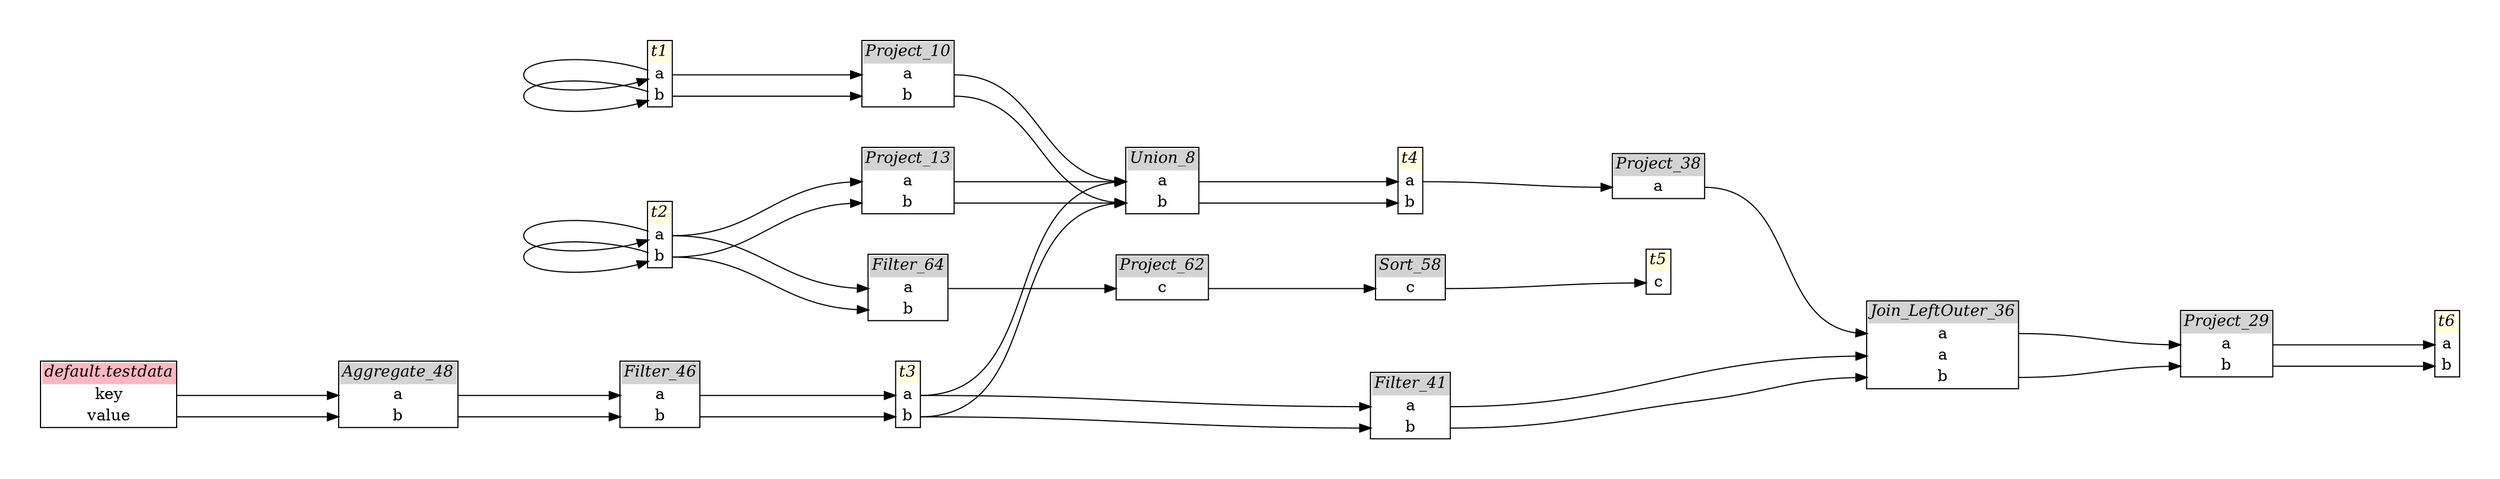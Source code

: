 // Automatically generated by SQLFlowTestSuite


digraph {
  graph [pad="0.5", nodesep="0.5", ranksep="2", fontname="Helvetica"];
  node [shape=plain]
  rankdir=LR;

  
"t1" [label=<
<table border="1" cellborder="0" cellspacing="0">
  <tr><td bgcolor="lightyellow"><i>t1</i></td></tr>
  <tr><td port="0">a</td></tr>
<tr><td port="1">b</td></tr>
</table>>];
       

"t1" [label=<
<table border="1" cellborder="0" cellspacing="0">
  <tr><td bgcolor="lightyellow"><i>t1</i></td></tr>
  <tr><td port="0">a</td></tr>
<tr><td port="1">b</td></tr>
</table>>];
         

"Union_8" [label=<
<table border="1" cellborder="0" cellspacing="0">
  <tr><td bgcolor="lightgray"><i>Union_8</i></td></tr>
  <tr><td port="0">a</td></tr>
<tr><td port="1">b</td></tr>
</table>>];
         

"Project_10" [label=<
<table border="1" cellborder="0" cellspacing="0">
  <tr><td bgcolor="lightgray"><i>Project_10</i></td></tr>
  <tr><td port="0">a</td></tr>
<tr><td port="1">b</td></tr>
</table>>];
         

"t1" [label=<
<table border="1" cellborder="0" cellspacing="0">
  <tr><td bgcolor="lightyellow"><i>t1</i></td></tr>
  <tr><td port="0">a</td></tr>
<tr><td port="1">b</td></tr>
</table>>];
       

"Project_13" [label=<
<table border="1" cellborder="0" cellspacing="0">
  <tr><td bgcolor="lightgray"><i>Project_13</i></td></tr>
  <tr><td port="0">a</td></tr>
<tr><td port="1">b</td></tr>
</table>>];
         

"t2" [label=<
<table border="1" cellborder="0" cellspacing="0">
  <tr><td bgcolor="lightyellow"><i>t2</i></td></tr>
  <tr><td port="0">a</td></tr>
<tr><td port="1">b</td></tr>
</table>>];
       

"t3" [label=<
<table border="1" cellborder="0" cellspacing="0">
  <tr><td bgcolor="lightyellow"><i>t3</i></td></tr>
  <tr><td port="0">a</td></tr>
<tr><td port="1">b</td></tr>
</table>>];
       

"t4" [label=<
<table border="1" cellborder="0" cellspacing="0">
  <tr><td bgcolor="lightyellow"><i>t4</i></td></tr>
  <tr><td port="0">a</td></tr>
<tr><td port="1">b</td></tr>
</table>>];
         

"Project_29" [label=<
<table border="1" cellborder="0" cellspacing="0">
  <tr><td bgcolor="lightgray"><i>Project_29</i></td></tr>
  <tr><td port="0">a</td></tr>
<tr><td port="1">b</td></tr>
</table>>];
         

"Join_LeftOuter_36" [label=<
<table border="1" cellborder="0" cellspacing="0">
  <tr><td bgcolor="lightgray"><i>Join_LeftOuter_36</i></td></tr>
  <tr><td port="0">a</td></tr>
<tr><td port="1">a</td></tr>
<tr><td port="2">b</td></tr>
</table>>];
         

"Project_38" [label=<
<table border="1" cellborder="0" cellspacing="0">
  <tr><td bgcolor="lightgray"><i>Project_38</i></td></tr>
  <tr><td port="0">a</td></tr>
</table>>];
         

"t4" [label=<
<table border="1" cellborder="0" cellspacing="0">
  <tr><td bgcolor="lightyellow"><i>t4</i></td></tr>
  <tr><td port="0">a</td></tr>
<tr><td port="1">b</td></tr>
</table>>];
       

"Filter_41" [label=<
<table border="1" cellborder="0" cellspacing="0">
  <tr><td bgcolor="lightgray"><i>Filter_41</i></td></tr>
  <tr><td port="0">a</td></tr>
<tr><td port="1">b</td></tr>
</table>>];
         

"t3" [label=<
<table border="1" cellborder="0" cellspacing="0">
  <tr><td bgcolor="lightyellow"><i>t3</i></td></tr>
  <tr><td port="0">a</td></tr>
<tr><td port="1">b</td></tr>
</table>>];
       

"t6" [label=<
<table border="1" cellborder="0" cellspacing="0">
  <tr><td bgcolor="lightyellow"><i>t6</i></td></tr>
  <tr><td port="0">a</td></tr>
<tr><td port="1">b</td></tr>
</table>>];
         

"Filter_46" [label=<
<table border="1" cellborder="0" cellspacing="0">
  <tr><td bgcolor="lightgray"><i>Filter_46</i></td></tr>
  <tr><td port="0">a</td></tr>
<tr><td port="1">b</td></tr>
</table>>];
         

"Aggregate_48" [label=<
<table border="1" cellborder="0" cellspacing="0">
  <tr><td bgcolor="lightgray"><i>Aggregate_48</i></td></tr>
  <tr><td port="0">a</td></tr>
<tr><td port="1">b</td></tr>
</table>>];
         

"default.testdata" [label=<
<table border="1" cellborder="0" cellspacing="0">
  <tr><td bgcolor="lightpink"><i>default.testdata</i></td></tr>
  <tr><td port="0">key</td></tr>
<tr><td port="1">value</td></tr>
</table>>];
       

"t3" [label=<
<table border="1" cellborder="0" cellspacing="0">
  <tr><td bgcolor="lightyellow"><i>t3</i></td></tr>
  <tr><td port="0">a</td></tr>
<tr><td port="1">b</td></tr>
</table>>];
         

"t2" [label=<
<table border="1" cellborder="0" cellspacing="0">
  <tr><td bgcolor="lightyellow"><i>t2</i></td></tr>
  <tr><td port="0">a</td></tr>
<tr><td port="1">b</td></tr>
</table>>];
       

"t2" [label=<
<table border="1" cellborder="0" cellspacing="0">
  <tr><td bgcolor="lightyellow"><i>t2</i></td></tr>
  <tr><td port="0">a</td></tr>
<tr><td port="1">b</td></tr>
</table>>];
         

"Sort_58" [label=<
<table border="1" cellborder="0" cellspacing="0">
  <tr><td bgcolor="lightgray"><i>Sort_58</i></td></tr>
  <tr><td port="0">c</td></tr>
</table>>];
         

"Project_62" [label=<
<table border="1" cellborder="0" cellspacing="0">
  <tr><td bgcolor="lightgray"><i>Project_62</i></td></tr>
  <tr><td port="0">c</td></tr>
</table>>];
         

"Filter_64" [label=<
<table border="1" cellborder="0" cellspacing="0">
  <tr><td bgcolor="lightgray"><i>Filter_64</i></td></tr>
  <tr><td port="0">a</td></tr>
<tr><td port="1">b</td></tr>
</table>>];
         

"t2" [label=<
<table border="1" cellborder="0" cellspacing="0">
  <tr><td bgcolor="lightyellow"><i>t2</i></td></tr>
  <tr><td port="0">a</td></tr>
<tr><td port="1">b</td></tr>
</table>>];
       

"t5" [label=<
<table border="1" cellborder="0" cellspacing="0">
  <tr><td bgcolor="lightyellow"><i>t5</i></td></tr>
  <tr><td port="0">c</td></tr>
</table>>];
         
  "t1":0 -> "t1":0;
"t1":1 -> "t1":1;
"Project_10":0 -> "Union_8":0
"Project_13":0 -> "Union_8":0
"t3":0 -> "Union_8":0
"Project_10":1 -> "Union_8":1
"Project_13":1 -> "Union_8":1
"t3":1 -> "Union_8":1
"t1":0 -> "Project_10":0;
"t1":1 -> "Project_10":1;
"t2":0 -> "Project_13":0;
"t2":1 -> "Project_13":1;
"Union_8":0 -> "t4":0;
"Union_8":1 -> "t4":1;
"Join_LeftOuter_36":0 -> "Project_29":0;
"Join_LeftOuter_36":2 -> "Project_29":1;
"Project_38":0 -> "Join_LeftOuter_36":0;
"Filter_41":0 -> "Join_LeftOuter_36":1;
"Filter_41":1 -> "Join_LeftOuter_36":2;
"t4":0 -> "Project_38":0;
"t3":0 -> "Filter_41":0;
"t3":1 -> "Filter_41":1;
"Project_29":0 -> "t6":0;
"Project_29":1 -> "t6":1;
"Aggregate_48":0 -> "Filter_46":0;
"Aggregate_48":1 -> "Filter_46":1;
"default.testdata":0 -> "Aggregate_48":0;
"default.testdata":1 -> "Aggregate_48":1;
"Filter_46":0 -> "t3":0;
"Filter_46":1 -> "t3":1;
"t2":0 -> "t2":0;
"t2":1 -> "t2":1;
"Project_62":0 -> "Sort_58":0;
"Filter_64":0 -> "Project_62":0;
"t2":0 -> "Filter_64":0;
"t2":1 -> "Filter_64":1;
"Sort_58":0 -> "t5":0;
}
       